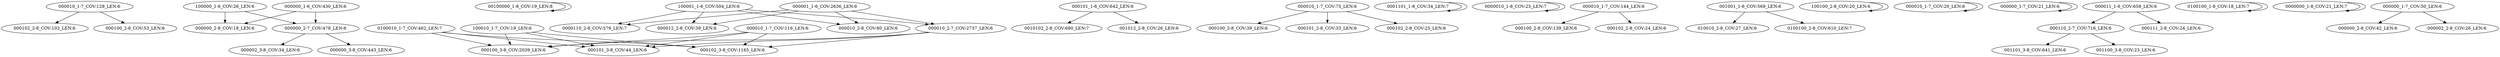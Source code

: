 digraph G {
    "000010_1-7_COV:128_LEN:6" -> "000102_2-8_COV:102_LEN:6";
    "000010_1-7_COV:128_LEN:6" -> "000100_2-8_COV:53_LEN:6";
    "100000_1-6_COV:26_LEN:6" -> "000000_2-8_COV:18_LEN:6";
    "100000_1-6_COV:26_LEN:6" -> "000000_2-7_COV:478_LEN:6";
    "00100000_1-8_COV:19_LEN:8" -> "00100000_1-8_COV:19_LEN:8";
    "000000_1-6_COV:430_LEN:6" -> "000000_2-8_COV:18_LEN:6";
    "000000_1-6_COV:430_LEN:6" -> "000000_2-7_COV:478_LEN:6";
    "100010_1-7_COV:19_LEN:6" -> "000100_3-8_COV:2039_LEN:6";
    "100010_1-7_COV:19_LEN:6" -> "000101_3-8_COV:44_LEN:6";
    "100010_1-7_COV:19_LEN:6" -> "000102_3-8_COV:1165_LEN:6";
    "000000_2-7_COV:478_LEN:6" -> "000002_3-8_COV:34_LEN:6";
    "000000_2-7_COV:478_LEN:6" -> "000000_3-8_COV:443_LEN:6";
    "000101_1-6_COV:642_LEN:6" -> "0010102_2-8_COV:680_LEN:7";
    "000101_1-6_COV:642_LEN:6" -> "001012_2-8_COV:26_LEN:6";
    "100001_1-6_COV:504_LEN:6" -> "000012_2-8_COV:39_LEN:6";
    "100001_1-6_COV:504_LEN:6" -> "0000110_2-8_COV:579_LEN:7";
    "100001_1-6_COV:504_LEN:6" -> "000010_2-8_COV:80_LEN:6";
    "100001_1-6_COV:504_LEN:6" -> "000010_2-7_COV:2737_LEN:6";
    "000010_1-7_COV:75_LEN:6" -> "000100_2-8_COV:39_LEN:6";
    "000010_1-7_COV:75_LEN:6" -> "000101_2-8_COV:33_LEN:6";
    "000010_1-7_COV:75_LEN:6" -> "000102_2-8_COV:25_LEN:6";
    "000001_1-6_COV:2636_LEN:6" -> "000012_2-8_COV:39_LEN:6";
    "000001_1-6_COV:2636_LEN:6" -> "0000110_2-8_COV:579_LEN:7";
    "000001_1-6_COV:2636_LEN:6" -> "000010_2-8_COV:80_LEN:6";
    "000001_1-6_COV:2636_LEN:6" -> "000010_2-7_COV:2737_LEN:6";
    "000010_1-7_COV:116_LEN:6" -> "000100_3-8_COV:2039_LEN:6";
    "000010_1-7_COV:116_LEN:6" -> "000101_3-8_COV:44_LEN:6";
    "000010_1-7_COV:116_LEN:6" -> "000102_3-8_COV:1165_LEN:6";
    "0001101_1-8_COV:34_LEN:7" -> "0001101_1-8_COV:34_LEN:7";
    "0000010_1-8_COV:25_LEN:7" -> "0000010_1-8_COV:25_LEN:7";
    "000010_1-7_COV:144_LEN:6" -> "000100_2-8_COV:139_LEN:6";
    "000010_1-7_COV:144_LEN:6" -> "000102_2-8_COV:24_LEN:6";
    "001001_1-6_COV:569_LEN:6" -> "010010_2-8_COV:27_LEN:6";
    "001001_1-6_COV:569_LEN:6" -> "0100100_2-8_COV:610_LEN:7";
    "0100010_1-7_COV:462_LEN:7" -> "000100_3-8_COV:2039_LEN:6";
    "0100010_1-7_COV:462_LEN:7" -> "000101_3-8_COV:44_LEN:6";
    "0100010_1-7_COV:462_LEN:7" -> "000102_3-8_COV:1165_LEN:6";
    "100100_2-8_COV:20_LEN:6" -> "100100_2-8_COV:20_LEN:6";
    "000010_1-7_COV:20_LEN:6" -> "000010_1-7_COV:20_LEN:6";
    "000000_1-7_COV:21_LEN:6" -> "000000_1-7_COV:21_LEN:6";
    "000110_2-7_COV:716_LEN:6" -> "001101_3-8_COV:641_LEN:6";
    "000110_2-7_COV:716_LEN:6" -> "001100_3-8_COV:23_LEN:6";
    "000011_1-6_COV:658_LEN:6" -> "000111_2-8_COV:24_LEN:6";
    "000011_1-6_COV:658_LEN:6" -> "000110_2-7_COV:716_LEN:6";
    "0100100_1-8_COV:18_LEN:7" -> "0100100_1-8_COV:18_LEN:7";
    "0000000_1-8_COV:21_LEN:7" -> "0000000_1-8_COV:21_LEN:7";
    "000000_1-7_COV:50_LEN:6" -> "000000_2-8_COV:42_LEN:6";
    "000000_1-7_COV:50_LEN:6" -> "000002_2-8_COV:26_LEN:6";
    "000010_2-7_COV:2737_LEN:6" -> "000100_3-8_COV:2039_LEN:6";
    "000010_2-7_COV:2737_LEN:6" -> "000101_3-8_COV:44_LEN:6";
    "000010_2-7_COV:2737_LEN:6" -> "000102_3-8_COV:1165_LEN:6";
}
